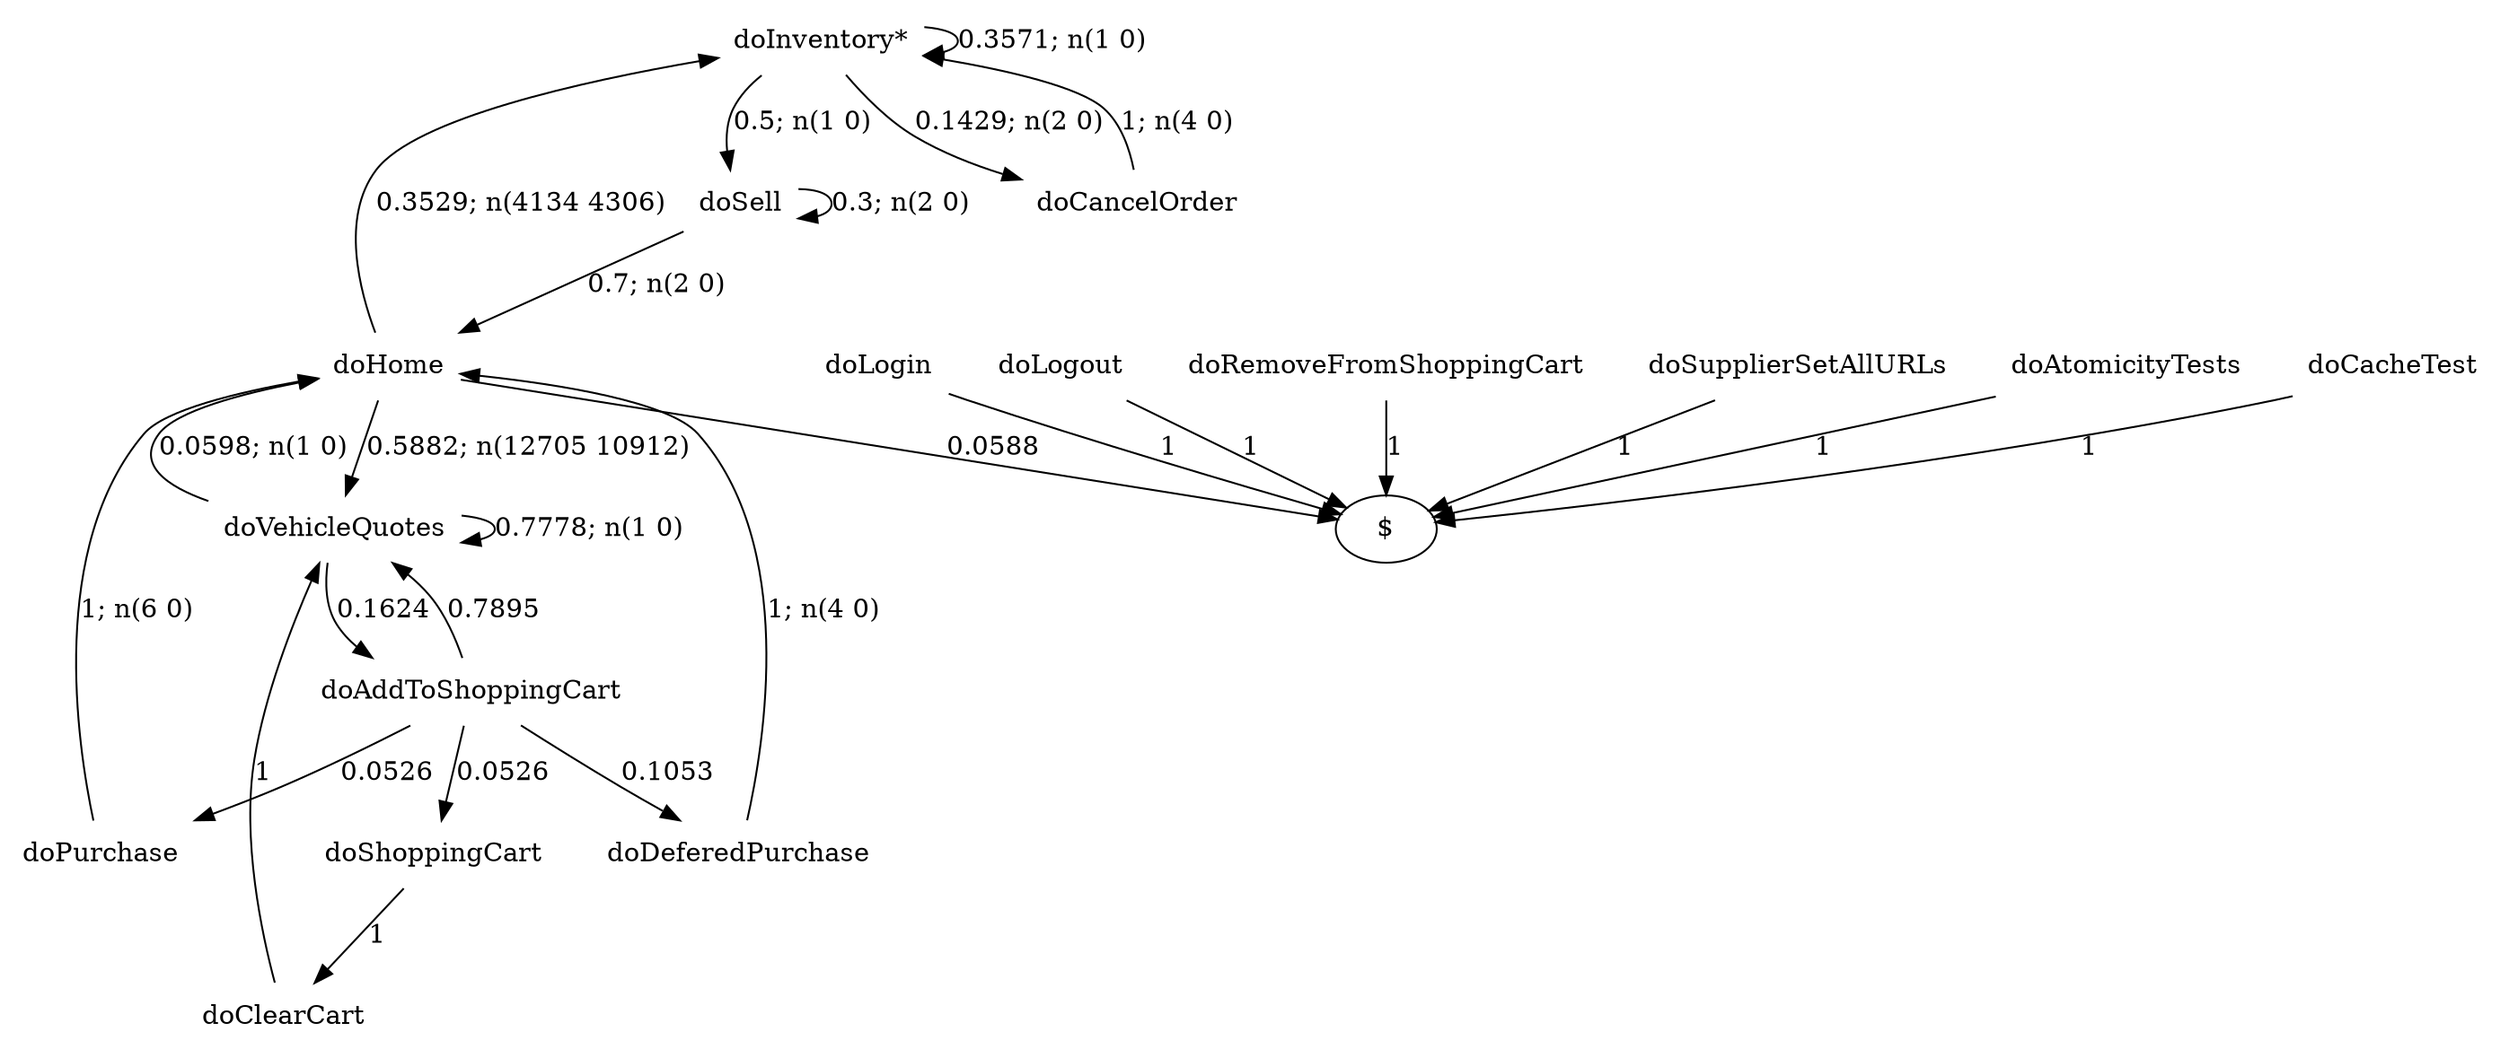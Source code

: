digraph G {"doInventory*" [label="doInventory*",shape=none];"doSupplierSetAllURLs" [label="doSupplierSetAllURLs",shape=none];"doAtomicityTests" [label="doAtomicityTests",shape=none];"doCacheTest" [label="doCacheTest",shape=none];"doLogin" [label="doLogin",shape=none];"doVehicleQuotes" [label="doVehicleQuotes",shape=none];"doAddToShoppingCart" [label="doAddToShoppingCart",shape=none];"doDeferedPurchase" [label="doDeferedPurchase",shape=none];"doHome" [label="doHome",shape=none];"doShoppingCart" [label="doShoppingCart",shape=none];"doClearCart" [label="doClearCart",shape=none];"doPurchase" [label="doPurchase",shape=none];"doSell" [label="doSell",shape=none];"doLogout" [label="doLogout",shape=none];"doCancelOrder" [label="doCancelOrder",shape=none];"doRemoveFromShoppingCart" [label="doRemoveFromShoppingCart",shape=none];"doInventory*"->"doInventory*" [style=solid,label="0.3571; n(1 0)"];"doInventory*"->"doSell" [style=solid,label="0.5; n(1 0)"];"doInventory*"->"doCancelOrder" [style=solid,label="0.1429; n(2 0)"];"doSupplierSetAllURLs"->"$" [style=solid,label="1"];"doAtomicityTests"->"$" [style=solid,label="1"];"doCacheTest"->"$" [style=solid,label="1"];"doLogin"->"$" [style=solid,label="1"];"doVehicleQuotes"->"doVehicleQuotes" [style=solid,label="0.7778; n(1 0)"];"doVehicleQuotes"->"doAddToShoppingCart" [style=solid,label="0.1624"];"doVehicleQuotes"->"doHome" [style=solid,label="0.0598; n(1 0)"];"doAddToShoppingCart"->"doVehicleQuotes" [style=solid,label="0.7895"];"doAddToShoppingCart"->"doDeferedPurchase" [style=solid,label="0.1053"];"doAddToShoppingCart"->"doShoppingCart" [style=solid,label="0.0526"];"doAddToShoppingCart"->"doPurchase" [style=solid,label="0.0526"];"doDeferedPurchase"->"doHome" [style=solid,label="1; n(4 0)"];"doHome"->"doInventory*" [style=solid,label="0.3529; n(4134 4306)"];"doHome"->"doVehicleQuotes" [style=solid,label="0.5882; n(12705 10912)"];"doHome"->"$" [style=solid,label="0.0588"];"doShoppingCart"->"doClearCart" [style=solid,label="1"];"doClearCart"->"doVehicleQuotes" [style=solid,label="1"];"doPurchase"->"doHome" [style=solid,label="1; n(6 0)"];"doSell"->"doHome" [style=solid,label="0.7; n(2 0)"];"doSell"->"doSell" [style=solid,label="0.3; n(2 0)"];"doLogout"->"$" [style=solid,label="1"];"doCancelOrder"->"doInventory*" [style=solid,label="1; n(4 0)"];"doRemoveFromShoppingCart"->"$" [style=solid,label="1"];}